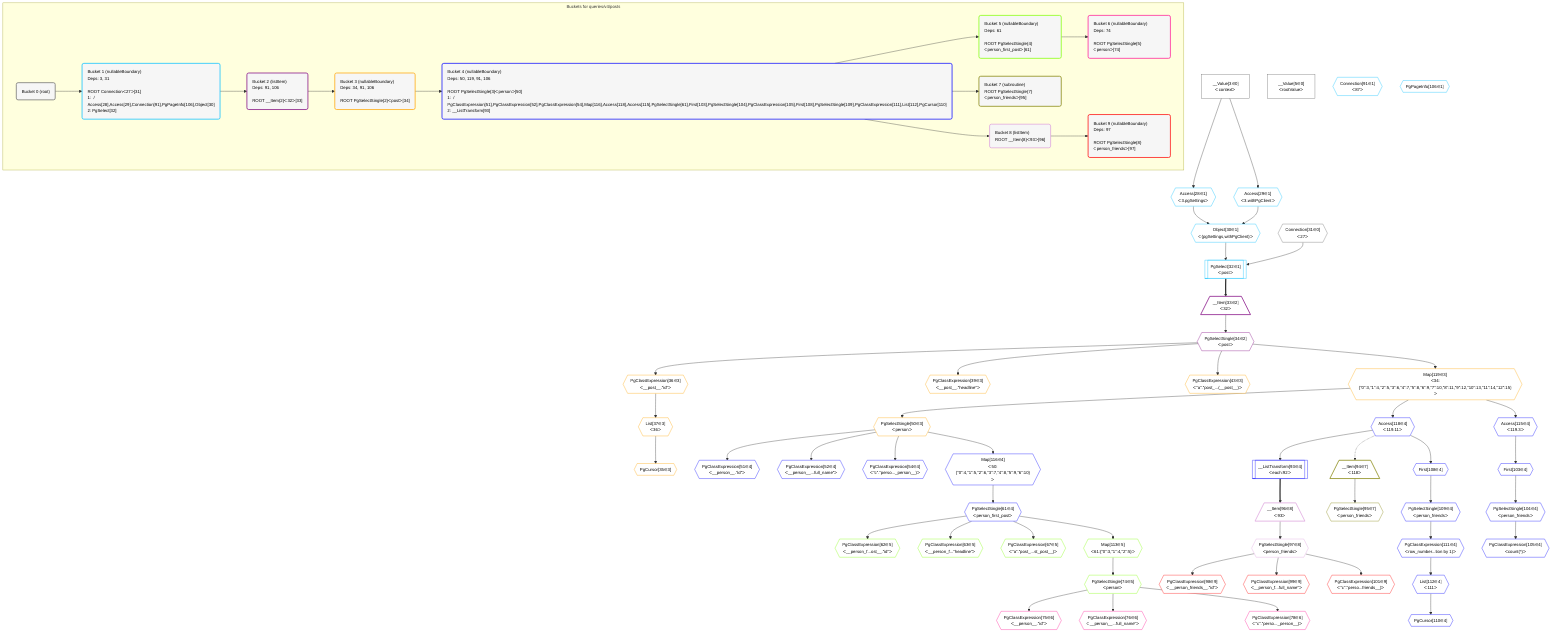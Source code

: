 %%{init: {'themeVariables': { 'fontSize': '12px'}}}%%
graph TD
    classDef path fill:#eee,stroke:#000,color:#000
    classDef plan fill:#fff,stroke-width:1px,color:#000
    classDef itemplan fill:#fff,stroke-width:2px,color:#000
    classDef unbatchedplan fill:#dff,stroke-width:1px,color:#000
    classDef sideeffectplan fill:#fcc,stroke-width:2px,color:#000
    classDef bucket fill:#f6f6f6,color:#000,stroke-width:2px,text-align:left


    %% define steps
    __Value3["__Value[3∈0]<br />ᐸcontextᐳ"]:::plan
    __Value5["__Value[5∈0]<br />ᐸrootValueᐳ"]:::plan
    Access28{{"Access[28∈1]<br />ᐸ3.pgSettingsᐳ"}}:::plan
    Access29{{"Access[29∈1]<br />ᐸ3.withPgClientᐳ"}}:::plan
    Object30{{"Object[30∈1]<br />ᐸ{pgSettings,withPgClient}ᐳ"}}:::plan
    Connection31{{"Connection[31∈0]<br />ᐸ27ᐳ"}}:::plan
    PgSelect32[["PgSelect[32∈1]<br />ᐸpostᐳ"]]:::plan
    __Item33[/"__Item[33∈2]<br />ᐸ32ᐳ"\]:::itemplan
    PgSelectSingle34{{"PgSelectSingle[34∈2]<br />ᐸpostᐳ"}}:::plan
    PgClassExpression36{{"PgClassExpression[36∈3]<br />ᐸ__post__.”id”ᐳ"}}:::plan
    List37{{"List[37∈3]<br />ᐸ36ᐳ"}}:::plan
    PgCursor35{{"PgCursor[35∈3]"}}:::plan
    PgClassExpression39{{"PgClassExpression[39∈3]<br />ᐸ__post__.”headline”ᐳ"}}:::plan
    PgClassExpression43{{"PgClassExpression[43∈3]<br />ᐸ”a”.”post_...(__post__)ᐳ"}}:::plan
    Map119{{"Map[119∈3]<br />ᐸ34:{”0”:3,”1”:4,”2”:5,”3”:6,”4”:7,”5”:8,”6”:9,”7”:10,”8”:11,”9”:12,”10”:13,”11”:14,”12”:15}ᐳ"}}:::plan
    PgSelectSingle50{{"PgSelectSingle[50∈3]<br />ᐸpersonᐳ"}}:::plan
    PgClassExpression51{{"PgClassExpression[51∈4]<br />ᐸ__person__.”id”ᐳ"}}:::plan
    PgClassExpression52{{"PgClassExpression[52∈4]<br />ᐸ__person__...full_name”ᐳ"}}:::plan
    PgClassExpression54{{"PgClassExpression[54∈4]<br />ᐸ”c”.”perso..._person__)ᐳ"}}:::plan
    Map116{{"Map[116∈4]<br />ᐸ50:{”0”:4,”1”:5,”2”:6,”3”:7,”4”:8,”5”:9,”6”:10}ᐳ"}}:::plan
    PgSelectSingle61{{"PgSelectSingle[61∈4]<br />ᐸperson_first_postᐳ"}}:::plan
    PgClassExpression62{{"PgClassExpression[62∈5]<br />ᐸ__person_f...ost__.”id”ᐳ"}}:::plan
    PgClassExpression63{{"PgClassExpression[63∈5]<br />ᐸ__person_f...”headline”ᐳ"}}:::plan
    PgClassExpression67{{"PgClassExpression[67∈5]<br />ᐸ”a”.”post_...st_post__)ᐳ"}}:::plan
    Map113{{"Map[113∈5]<br />ᐸ61:{”0”:3,”1”:4,”2”:5}ᐳ"}}:::plan
    PgSelectSingle74{{"PgSelectSingle[74∈5]<br />ᐸpersonᐳ"}}:::plan
    PgClassExpression75{{"PgClassExpression[75∈6]<br />ᐸ__person__.”id”ᐳ"}}:::plan
    PgClassExpression76{{"PgClassExpression[76∈6]<br />ᐸ__person__...full_name”ᐳ"}}:::plan
    PgClassExpression78{{"PgClassExpression[78∈6]<br />ᐸ”c”.”perso..._person__)ᐳ"}}:::plan
    Connection91{{"Connection[91∈1]<br />ᐸ87ᐳ"}}:::plan
    Access118{{"Access[118∈4]<br />ᐸ119.11ᐳ"}}:::plan
    __ListTransform93[["__ListTransform[93∈4]<br />ᐸeach:92ᐳ"]]:::plan
    __Item94[/"__Item[94∈7]<br />ᐸ118ᐳ"\]:::itemplan
    PgSelectSingle95{{"PgSelectSingle[95∈7]<br />ᐸperson_friendsᐳ"}}:::plan
    __Item96[/"__Item[96∈8]<br />ᐸ93ᐳ"\]:::itemplan
    PgSelectSingle97{{"PgSelectSingle[97∈8]<br />ᐸperson_friendsᐳ"}}:::plan
    PgClassExpression98{{"PgClassExpression[98∈9]<br />ᐸ__person_friends__.”id”ᐳ"}}:::plan
    PgClassExpression99{{"PgClassExpression[99∈9]<br />ᐸ__person_f...full_name”ᐳ"}}:::plan
    PgClassExpression101{{"PgClassExpression[101∈9]<br />ᐸ”c”.”perso...friends__)ᐳ"}}:::plan
    Access115{{"Access[115∈4]<br />ᐸ119.3ᐳ"}}:::plan
    First103{{"First[103∈4]"}}:::plan
    PgSelectSingle104{{"PgSelectSingle[104∈4]<br />ᐸperson_friendsᐳ"}}:::plan
    PgClassExpression105{{"PgClassExpression[105∈4]<br />ᐸcount(*)ᐳ"}}:::plan
    PgPageInfo106{{"PgPageInfo[106∈1]"}}:::plan
    First108{{"First[108∈4]"}}:::plan
    PgSelectSingle109{{"PgSelectSingle[109∈4]<br />ᐸperson_friendsᐳ"}}:::plan
    PgClassExpression111{{"PgClassExpression[111∈4]<br />ᐸrow_number...tion by 1)ᐳ"}}:::plan
    List112{{"List[112∈4]<br />ᐸ111ᐳ"}}:::plan
    PgCursor110{{"PgCursor[110∈4]"}}:::plan

    %% plan dependencies
    __Value3 --> Access28
    __Value3 --> Access29
    Access28 & Access29 --> Object30
    Object30 & Connection31 --> PgSelect32
    PgSelect32 ==> __Item33
    __Item33 --> PgSelectSingle34
    PgSelectSingle34 --> PgClassExpression36
    PgClassExpression36 --> List37
    List37 --> PgCursor35
    PgSelectSingle34 --> PgClassExpression39
    PgSelectSingle34 --> PgClassExpression43
    PgSelectSingle34 --> Map119
    Map119 --> PgSelectSingle50
    PgSelectSingle50 --> PgClassExpression51
    PgSelectSingle50 --> PgClassExpression52
    PgSelectSingle50 --> PgClassExpression54
    PgSelectSingle50 --> Map116
    Map116 --> PgSelectSingle61
    PgSelectSingle61 --> PgClassExpression62
    PgSelectSingle61 --> PgClassExpression63
    PgSelectSingle61 --> PgClassExpression67
    PgSelectSingle61 --> Map113
    Map113 --> PgSelectSingle74
    PgSelectSingle74 --> PgClassExpression75
    PgSelectSingle74 --> PgClassExpression76
    PgSelectSingle74 --> PgClassExpression78
    Map119 --> Access118
    Access118 --> __ListTransform93
    Access118 -.-> __Item94
    __Item94 --> PgSelectSingle95
    __ListTransform93 ==> __Item96
    __Item96 --> PgSelectSingle97
    PgSelectSingle97 --> PgClassExpression98
    PgSelectSingle97 --> PgClassExpression99
    PgSelectSingle97 --> PgClassExpression101
    Map119 --> Access115
    Access115 --> First103
    First103 --> PgSelectSingle104
    PgSelectSingle104 --> PgClassExpression105
    Access118 --> First108
    First108 --> PgSelectSingle109
    PgSelectSingle109 --> PgClassExpression111
    PgClassExpression111 --> List112
    List112 --> PgCursor110

    subgraph "Buckets for queries/v4/posts"
    Bucket0("Bucket 0 (root)"):::bucket
    classDef bucket0 stroke:#696969
    class Bucket0,__Value3,__Value5,Connection31 bucket0
    Bucket1("Bucket 1 (nullableBoundary)<br />Deps: 3, 31<br /><br />ROOT Connectionᐸ27ᐳ[31]<br />1:  / Access[28],Access[29],Connection[91],PgPageInfo[106],Object[30]<br />2: PgSelect[32]"):::bucket
    classDef bucket1 stroke:#00bfff
    class Bucket1,Access28,Access29,Object30,PgSelect32,Connection91,PgPageInfo106 bucket1
    Bucket2("Bucket 2 (listItem)<br />Deps: 91, 106<br /><br />ROOT __Item{2}ᐸ32ᐳ[33]"):::bucket
    classDef bucket2 stroke:#7f007f
    class Bucket2,__Item33,PgSelectSingle34 bucket2
    Bucket3("Bucket 3 (nullableBoundary)<br />Deps: 34, 91, 106<br /><br />ROOT PgSelectSingle{2}ᐸpostᐳ[34]"):::bucket
    classDef bucket3 stroke:#ffa500
    class Bucket3,PgCursor35,PgClassExpression36,List37,PgClassExpression39,PgClassExpression43,PgSelectSingle50,Map119 bucket3
    Bucket4("Bucket 4 (nullableBoundary)<br />Deps: 50, 119, 91, 106<br /><br />ROOT PgSelectSingle{3}ᐸpersonᐳ[50]<br />1:  / PgClassExpression[51],PgClassExpression[52],PgClassExpression[54],Map[116],Access[118],Access[115],PgSelectSingle[61],First[103],PgSelectSingle[104],PgClassExpression[105],First[108],PgSelectSingle[109],PgClassExpression[111],List[112],PgCursor[110]<br />2: __ListTransform[93]"):::bucket
    classDef bucket4 stroke:#0000ff
    class Bucket4,PgClassExpression51,PgClassExpression52,PgClassExpression54,PgSelectSingle61,__ListTransform93,First103,PgSelectSingle104,PgClassExpression105,First108,PgSelectSingle109,PgCursor110,PgClassExpression111,List112,Access115,Map116,Access118 bucket4
    Bucket5("Bucket 5 (nullableBoundary)<br />Deps: 61<br /><br />ROOT PgSelectSingle{4}ᐸperson_first_postᐳ[61]"):::bucket
    classDef bucket5 stroke:#7fff00
    class Bucket5,PgClassExpression62,PgClassExpression63,PgClassExpression67,PgSelectSingle74,Map113 bucket5
    Bucket6("Bucket 6 (nullableBoundary)<br />Deps: 74<br /><br />ROOT PgSelectSingle{5}ᐸpersonᐳ[74]"):::bucket
    classDef bucket6 stroke:#ff1493
    class Bucket6,PgClassExpression75,PgClassExpression76,PgClassExpression78 bucket6
    Bucket7("Bucket 7 (subroutine)<br />ROOT PgSelectSingle{7}ᐸperson_friendsᐳ[95]"):::bucket
    classDef bucket7 stroke:#808000
    class Bucket7,__Item94,PgSelectSingle95 bucket7
    Bucket8("Bucket 8 (listItem)<br />ROOT __Item{8}ᐸ93ᐳ[96]"):::bucket
    classDef bucket8 stroke:#dda0dd
    class Bucket8,__Item96,PgSelectSingle97 bucket8
    Bucket9("Bucket 9 (nullableBoundary)<br />Deps: 97<br /><br />ROOT PgSelectSingle{8}ᐸperson_friendsᐳ[97]"):::bucket
    classDef bucket9 stroke:#ff0000
    class Bucket9,PgClassExpression98,PgClassExpression99,PgClassExpression101 bucket9
    Bucket0 --> Bucket1
    Bucket1 --> Bucket2
    Bucket2 --> Bucket3
    Bucket3 --> Bucket4
    Bucket4 --> Bucket5 & Bucket7 & Bucket8
    Bucket5 --> Bucket6
    Bucket8 --> Bucket9
    end